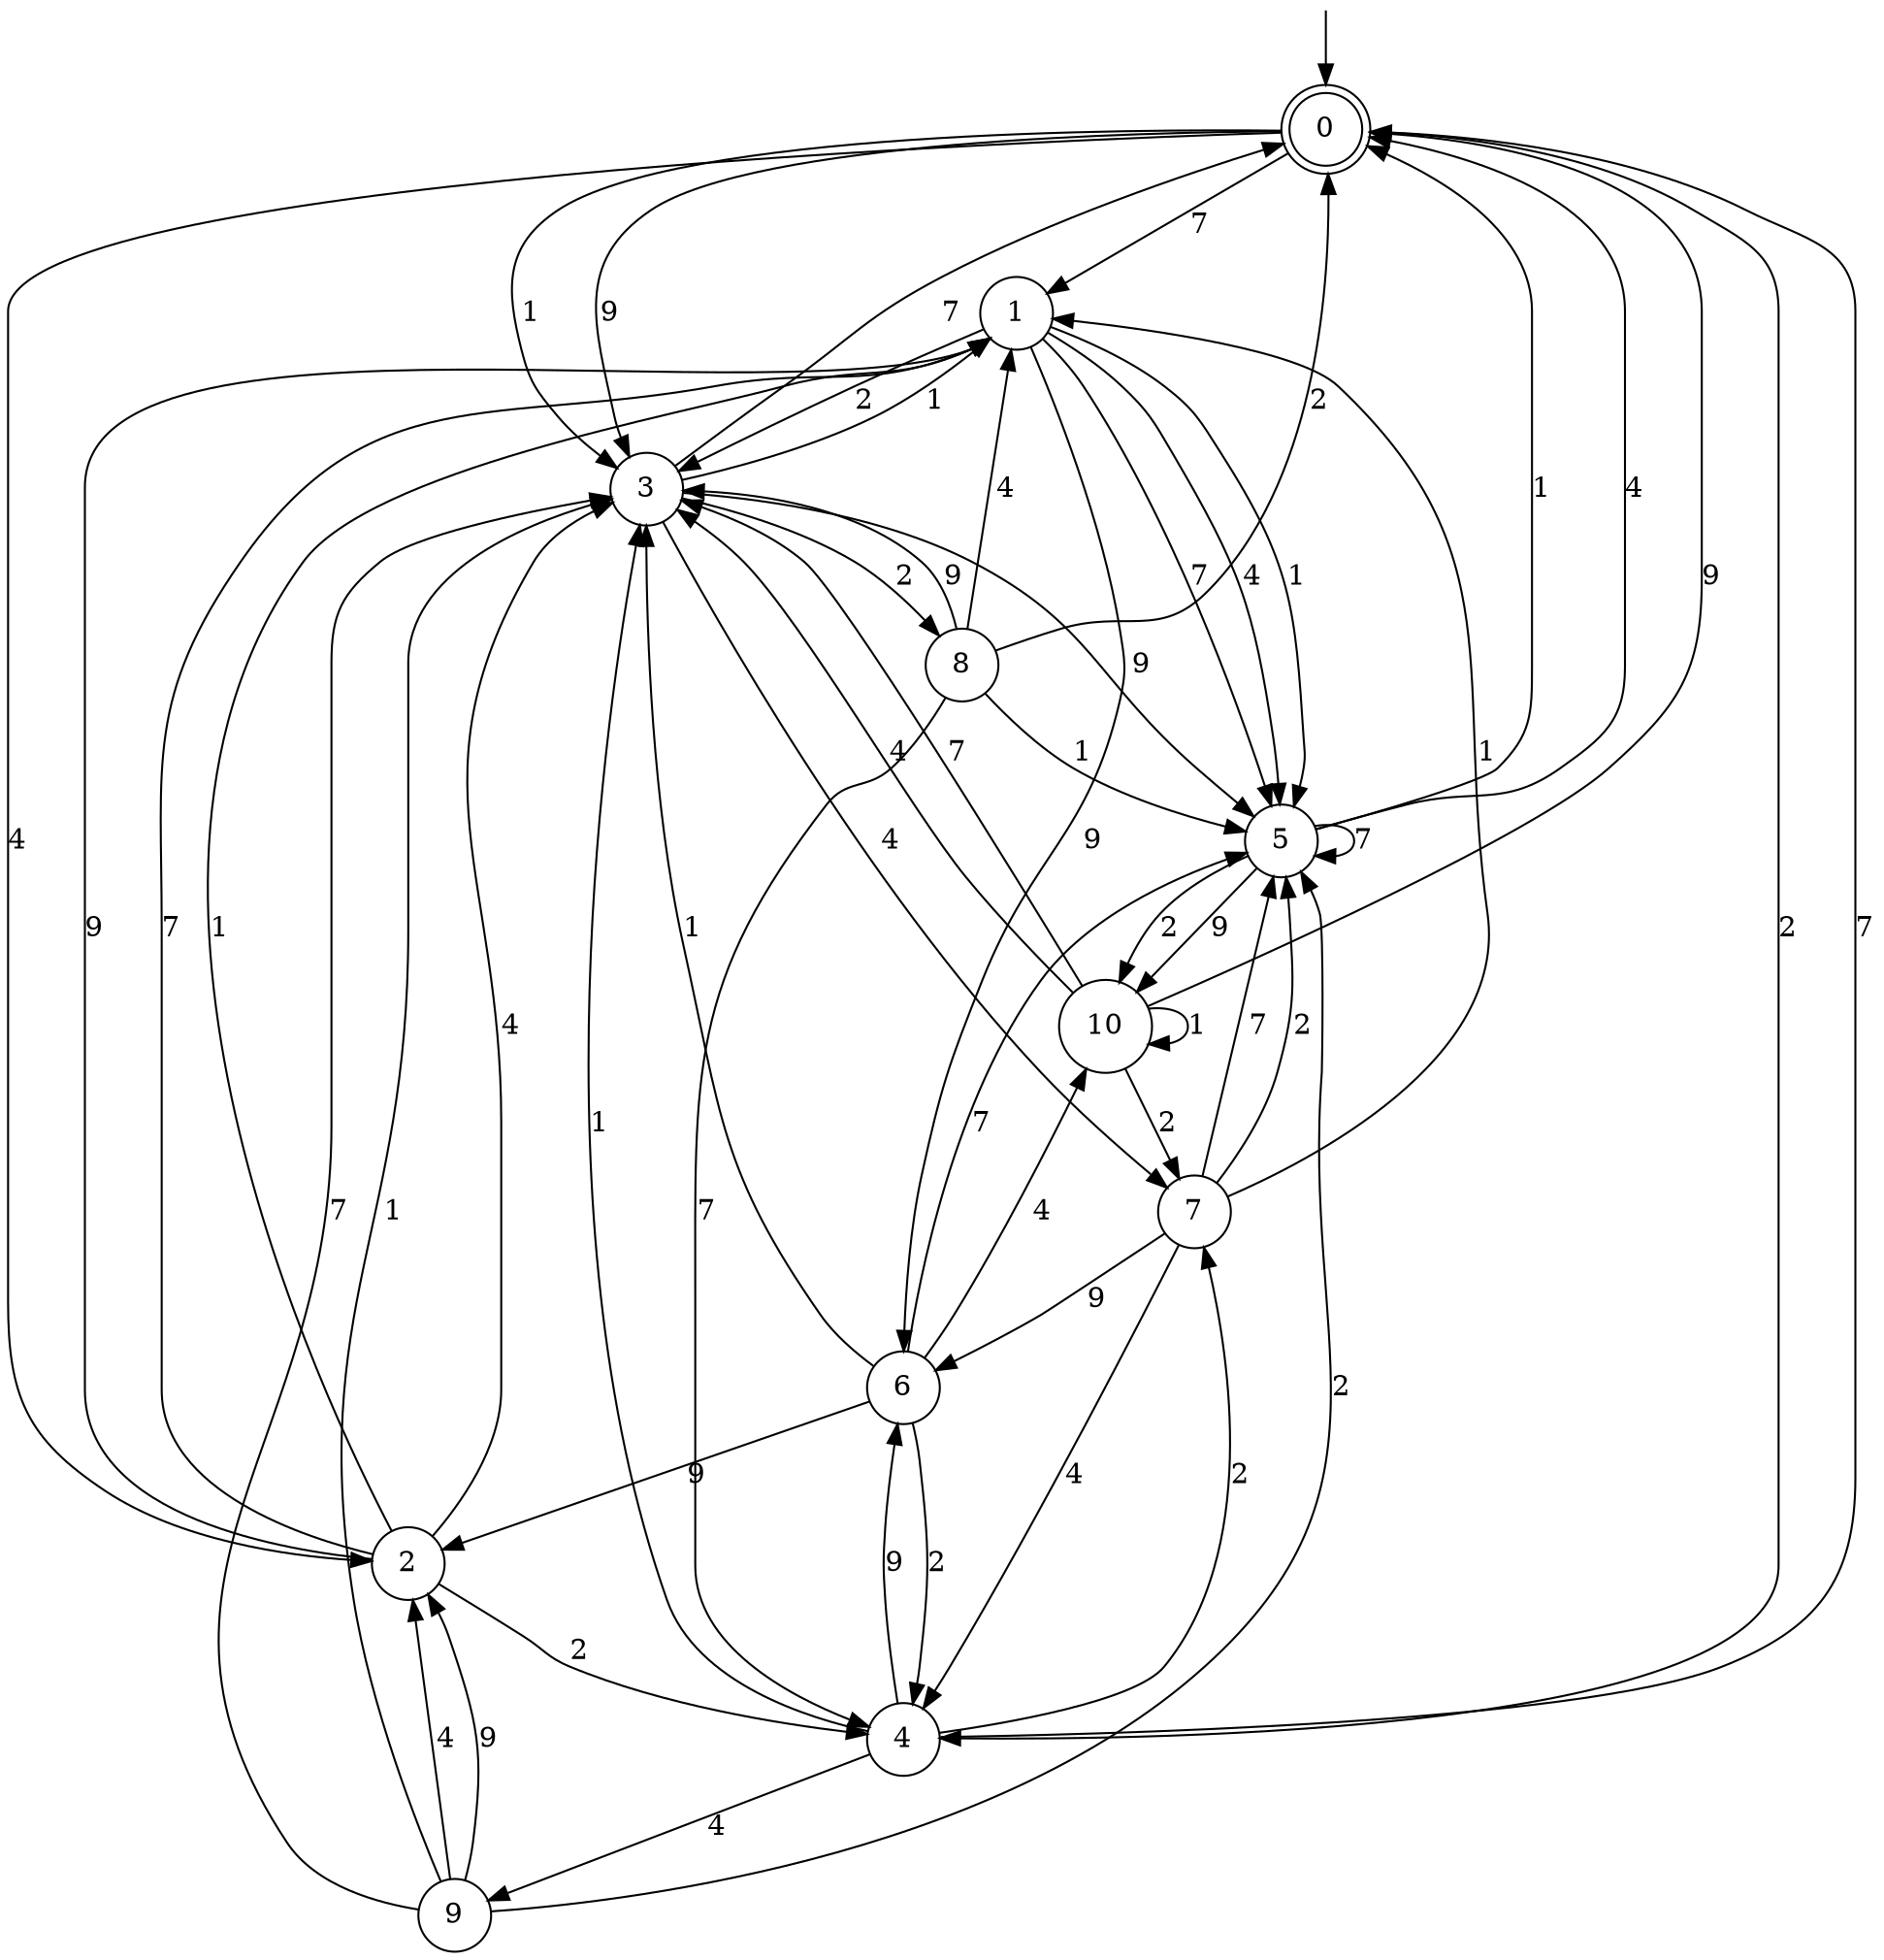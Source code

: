 digraph g {

	s0 [shape="doublecircle" label="0"];
	s1 [shape="circle" label="1"];
	s2 [shape="circle" label="2"];
	s3 [shape="circle" label="3"];
	s4 [shape="circle" label="4"];
	s5 [shape="circle" label="5"];
	s6 [shape="circle" label="6"];
	s7 [shape="circle" label="7"];
	s8 [shape="circle" label="8"];
	s9 [shape="circle" label="9"];
	s10 [shape="circle" label="10"];
	s0 -> s1 [label="7"];
	s0 -> s2 [label="4"];
	s0 -> s3 [label="1"];
	s0 -> s3 [label="9"];
	s0 -> s4 [label="2"];
	s1 -> s5 [label="7"];
	s1 -> s5 [label="4"];
	s1 -> s5 [label="1"];
	s1 -> s6 [label="9"];
	s1 -> s3 [label="2"];
	s2 -> s1 [label="7"];
	s2 -> s3 [label="4"];
	s2 -> s1 [label="1"];
	s2 -> s1 [label="9"];
	s2 -> s4 [label="2"];
	s3 -> s0 [label="7"];
	s3 -> s7 [label="4"];
	s3 -> s1 [label="1"];
	s3 -> s5 [label="9"];
	s3 -> s8 [label="2"];
	s4 -> s0 [label="7"];
	s4 -> s9 [label="4"];
	s4 -> s3 [label="1"];
	s4 -> s6 [label="9"];
	s4 -> s7 [label="2"];
	s5 -> s5 [label="7"];
	s5 -> s0 [label="4"];
	s5 -> s0 [label="1"];
	s5 -> s10 [label="9"];
	s5 -> s10 [label="2"];
	s6 -> s5 [label="7"];
	s6 -> s10 [label="4"];
	s6 -> s3 [label="1"];
	s6 -> s2 [label="9"];
	s6 -> s4 [label="2"];
	s7 -> s5 [label="7"];
	s7 -> s4 [label="4"];
	s7 -> s1 [label="1"];
	s7 -> s6 [label="9"];
	s7 -> s5 [label="2"];
	s8 -> s4 [label="7"];
	s8 -> s1 [label="4"];
	s8 -> s5 [label="1"];
	s8 -> s3 [label="9"];
	s8 -> s0 [label="2"];
	s9 -> s3 [label="7"];
	s9 -> s2 [label="4"];
	s9 -> s3 [label="1"];
	s9 -> s2 [label="9"];
	s9 -> s5 [label="2"];
	s10 -> s3 [label="7"];
	s10 -> s3 [label="4"];
	s10 -> s10 [label="1"];
	s10 -> s0 [label="9"];
	s10 -> s7 [label="2"];

__start0 [label="" shape="none" width="0" height="0"];
__start0 -> s0;

}
